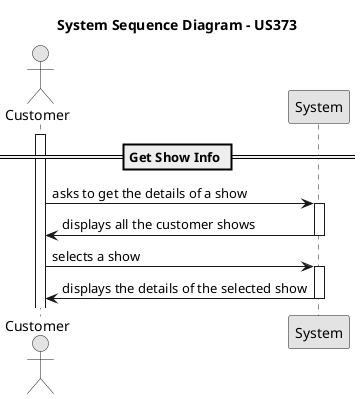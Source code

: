 @startuml
skinparam monochrome true
skinparam packageStyle rectangle
skinparam shadowing false

actor "Customer" as customer
participant "System" as system

title System Sequence Diagram - US373

== Get Show Info ==
activate customer

    customer -> system : asks to get the details of a show
    activate system

        system -> customer : displays all the customer shows
    deactivate system

    customer -> system : selects a show
    activate system

    system -> customer : displays the details of the selected show
    deactivate system



@enduml
